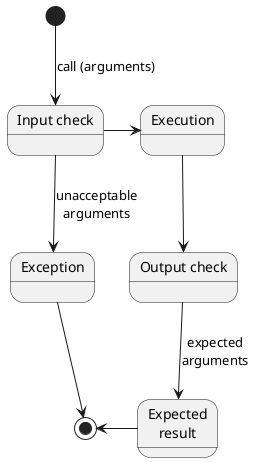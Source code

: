 @startuml function_call_contract_good

state "Input check" as Input

[*] --> Input : call (arguments)

Input --> Exception : unacceptable\narguments

Input -> Execution

state "Output check" as Output

state "Expected\nresult" as EResult

Execution --> Output

Output --> EResult : expected\narguments

Exception --> [*]

EResult -left-> [*]

@enduml